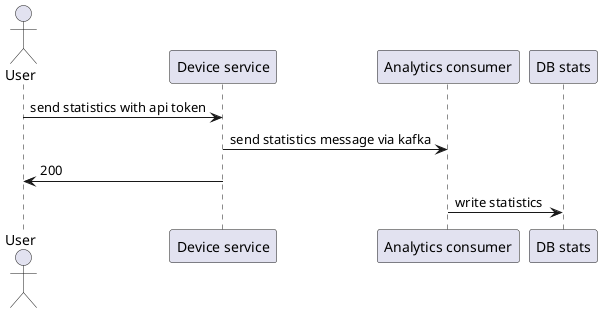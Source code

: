 @startuml

actor "User"

"User"-> "Device service": send statistics with api token
"Device service"-> "Analytics consumer": send statistics message via kafka
"User"<- "Device service": 200
"Analytics consumer"-> "DB stats": write statistics

@enduml
